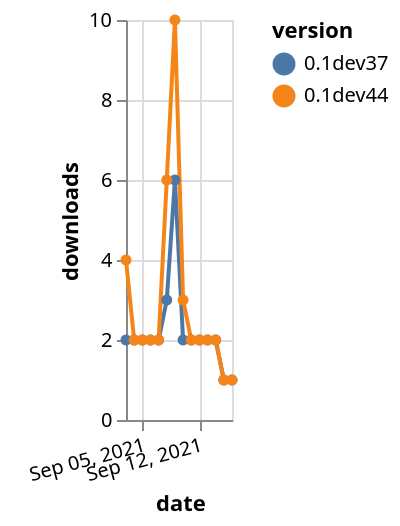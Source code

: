 {"$schema": "https://vega.github.io/schema/vega-lite/v5.json", "description": "A simple bar chart with embedded data.", "data": {"values": [{"date": "2021-09-03", "total": 3392, "delta": 2, "version": "0.1dev37"}, {"date": "2021-09-04", "total": 3394, "delta": 2, "version": "0.1dev37"}, {"date": "2021-09-05", "total": 3396, "delta": 2, "version": "0.1dev37"}, {"date": "2021-09-06", "total": 3398, "delta": 2, "version": "0.1dev37"}, {"date": "2021-09-07", "total": 3400, "delta": 2, "version": "0.1dev37"}, {"date": "2021-09-08", "total": 3403, "delta": 3, "version": "0.1dev37"}, {"date": "2021-09-09", "total": 3409, "delta": 6, "version": "0.1dev37"}, {"date": "2021-09-10", "total": 3411, "delta": 2, "version": "0.1dev37"}, {"date": "2021-09-11", "total": 3413, "delta": 2, "version": "0.1dev37"}, {"date": "2021-09-12", "total": 3415, "delta": 2, "version": "0.1dev37"}, {"date": "2021-09-13", "total": 3417, "delta": 2, "version": "0.1dev37"}, {"date": "2021-09-14", "total": 3419, "delta": 2, "version": "0.1dev37"}, {"date": "2021-09-15", "total": 3420, "delta": 1, "version": "0.1dev37"}, {"date": "2021-09-16", "total": 3421, "delta": 1, "version": "0.1dev37"}, {"date": "2021-09-03", "total": 7755, "delta": 4, "version": "0.1dev44"}, {"date": "2021-09-04", "total": 7757, "delta": 2, "version": "0.1dev44"}, {"date": "2021-09-05", "total": 7759, "delta": 2, "version": "0.1dev44"}, {"date": "2021-09-06", "total": 7761, "delta": 2, "version": "0.1dev44"}, {"date": "2021-09-07", "total": 7763, "delta": 2, "version": "0.1dev44"}, {"date": "2021-09-08", "total": 7769, "delta": 6, "version": "0.1dev44"}, {"date": "2021-09-09", "total": 7779, "delta": 10, "version": "0.1dev44"}, {"date": "2021-09-10", "total": 7782, "delta": 3, "version": "0.1dev44"}, {"date": "2021-09-11", "total": 7784, "delta": 2, "version": "0.1dev44"}, {"date": "2021-09-12", "total": 7786, "delta": 2, "version": "0.1dev44"}, {"date": "2021-09-13", "total": 7788, "delta": 2, "version": "0.1dev44"}, {"date": "2021-09-14", "total": 7790, "delta": 2, "version": "0.1dev44"}, {"date": "2021-09-15", "total": 7791, "delta": 1, "version": "0.1dev44"}, {"date": "2021-09-16", "total": 7792, "delta": 1, "version": "0.1dev44"}]}, "width": "container", "mark": {"type": "line", "point": {"filled": true}}, "encoding": {"x": {"field": "date", "type": "temporal", "timeUnit": "yearmonthdate", "title": "date", "axis": {"labelAngle": -15}}, "y": {"field": "delta", "type": "quantitative", "title": "downloads"}, "color": {"field": "version", "type": "nominal"}, "tooltip": {"field": "delta"}}}